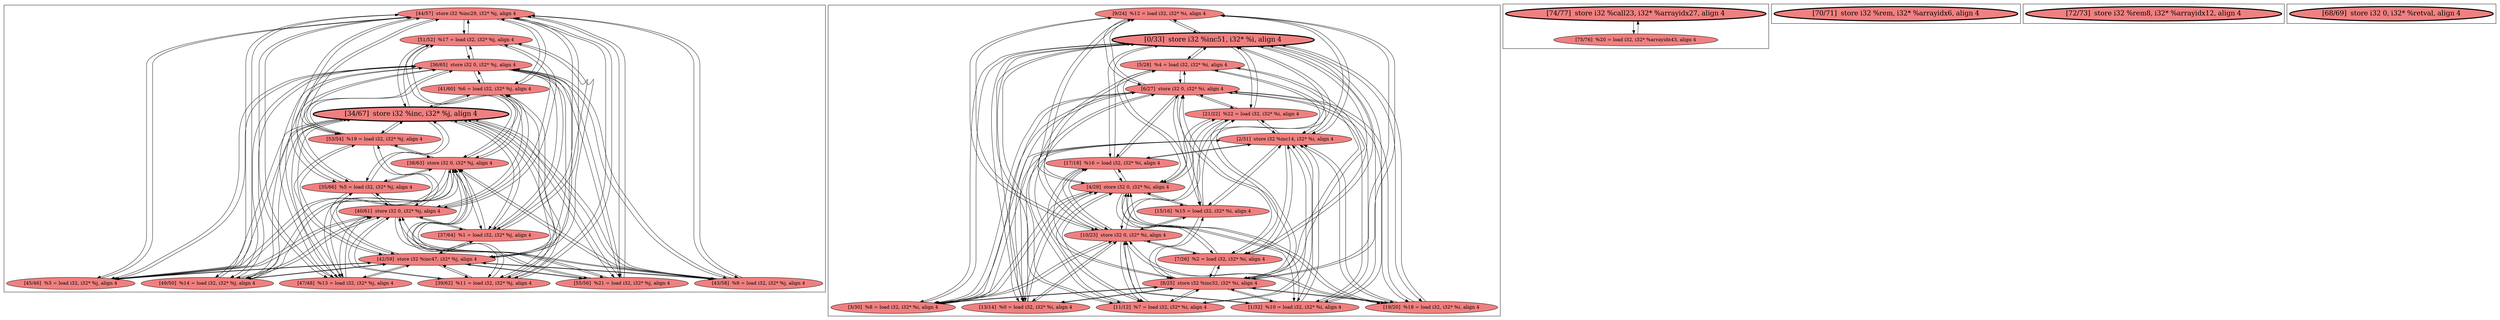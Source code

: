 
digraph G {



node282->node286 [ ]
node285->node279 [ ]
node292->node297 [ ]
node292->node298 [ ]
node276->node283 [ ]
node278->node279 [ ]
node294->node303 [ ]
node303->node294 [ ]
node279->node281 [ ]
node281->node276 [ ]
node276->node281 [ ]
node277->node271 [ ]
node271->node277 [ ]
node279->node284 [ ]
node277->node285 [ ]
node278->node277 [ ]
node293->node297 [ ]
node298->node293 [ ]
node294->node302 [ ]
node302->node294 [ ]
node293->node302 [ ]
node294->node296 [ ]
node296->node294 [ ]
node285->node282 [ ]
node292->node296 [ ]
node293->node296 [ ]
node298->node299 [ ]
node274->node279 [ ]
node294->node298 [ ]
node281->node282 [ ]
node298->node294 [ ]
node274->node276 [ ]
node282->node281 [ ]
node275->node282 [ ]
node308->node307 [ ]
node284->node276 [ ]
node282->node275 [ ]
node276->node284 [ ]
node307->node308 [ ]
node274->node280 [ ]
node272->node287 [ ]
node300->node298 [ ]
node298->node300 [ ]
node285->node277 [ ]
node272->node286 [ ]
node275->node279 [ ]
node280->node271 [ ]
node286->node272 [ ]
node271->node280 [ ]
node279->node274 [ ]
node284->node272 [ ]
node272->node284 [ ]
node297->node305 [ ]
node291->node303 [ ]
node303->node291 [ ]
node275->node280 [ ]
node284->node279 [ ]
node280->node275 [ ]
node283->node276 [ ]
node278->node272 [ ]
node272->node278 [ ]
node282->node274 [ ]
node274->node282 [ ]
node272->node274 [ ]
node281->node277 [ ]
node277->node287 [ ]
node298->node291 [ ]
node272->node283 [ ]
node295->node299 [ ]
node271->node279 [ ]
node282->node284 [ ]
node299->node295 [ ]
node297->node301 [ ]
node296->node292 [ ]
node296->node304 [ ]
node303->node305 [ ]
node301->node303 [ ]
node303->node292 [ ]
node305->node303 [ ]
node304->node302 [ ]
node303->node289 [ ]
node283->node280 [ ]
node295->node305 [ ]
node280->node283 [ ]
node286->node280 [ ]
node302->node292 [ ]
node279->node287 [ ]
node292->node302 [ ]
node282->node273 [ ]
node283->node277 [ ]
node273->node280 [ ]
node283->node282 [ ]
node297->node291 [ ]
node293->node303 [ ]
node294->node297 [ ]
node285->node276 [ ]
node299->node302 [ ]
node297->node294 [ ]
node295->node291 [ ]
node302->node299 [ ]
node271->node272 [ ]
node280->node287 [ ]
node300->node297 [ ]
node295->node294 [ ]
node296->node290 [ ]
node300->node302 [ ]
node290->node302 [ ]
node284->node282 [ ]
node283->node279 [ ]
node283->node272 [ ]
node272->node271 [ ]
node279->node283 [ ]
node280->node273 [ ]
node275->node276 [ ]
node296->node293 [ ]
node278->node276 [ ]
node276->node275 [ ]
node302->node290 [ ]
node305->node298 [ ]
node304->node298 [ ]
node297->node289 [ ]
node276->node287 [ ]
node276->node273 [ ]
node277->node281 [ ]
node271->node276 [ ]
node275->node277 [ ]
node296->node299 [ ]
node289->node298 [ ]
node278->node280 [ ]
node291->node295 [ ]
node276->node286 [ ]
node292->node295 [ ]
node277->node283 [ ]
node296->node291 [ ]
node279->node275 [ ]
node297->node299 [ ]
node304->node297 [ ]
node303->node293 [ ]
node274->node272 [ ]
node305->node297 [ ]
node289->node303 [ ]
node276->node271 [ ]
node289->node297 [ ]
node284->node280 [ ]
node289->node302 [ ]
node280->node286 [ ]
node282->node271 [ ]
node281->node279 [ ]
node298->node304 [ ]
node282->node285 [ ]
node298->node301 [ ]
node272->node275 [ ]
node303->node301 [ ]
node273->node282 [ ]
node295->node300 [ ]
node293->node295 [ ]
node304->node303 [ ]
node301->node298 [ ]
node302->node304 [ ]
node305->node295 [ ]
node299->node296 [ ]
node287->node276 [ ]
node271->node282 [ ]
node273->node276 [ ]
node298->node305 [ ]
node281->node272 [ ]
node293->node298 [ ]
node295->node292 [ ]
node279->node271 [ ]
node298->node289 [ ]
node277->node274 [ ]
node280->node285 [ ]
node285->node280 [ ]
node297->node304 [ ]
node282->node287 [ ]
node278->node282 [ ]
node291->node298 [ ]
node298->node290 [ ]
node290->node295 [ ]
node302->node293 [ ]
node290->node298 [ ]
node276->node274 [ ]
node286->node276 [ ]
node302->node291 [ ]
node291->node302 [ ]
node281->node280 [ ]
node287->node279 [ ]
node303->node290 [ ]
node290->node297 [ ]
node290->node303 [ ]
node282->node278 [ ]
node287->node282 [ ]
node296->node300 [ ]
node305->node302 [ ]
node295->node304 [ ]
node302->node305 [ ]
node289->node295 [ ]
node279->node286 [ ]
node290->node296 [ ]
node280->node284 [ ]
node300->node303 [ ]
node301->node295 [ ]
node272->node273 [ ]
node277->node275 [ ]
node299->node303 [ ]
node295->node290 [ ]
node280->node278 [ ]
node294->node295 [ ]
node300->node295 [ ]
node279->node278 [ ]
node304->node296 [ ]
node305->node296 [ ]
node286->node279 [ ]
node302->node300 [ ]
node284->node277 [ ]
node273->node277 [ ]
node277->node273 [ ]
node300->node296 [ ]
node295->node289 [ ]
node302->node289 [ ]
node276->node285 [ ]
node296->node301 [ ]
node301->node297 [ ]
node279->node273 [ ]
node297->node292 [ ]
node276->node278 [ ]
node291->node297 [ ]
node301->node296 [ ]
node303->node300 [ ]
node273->node279 [ ]
node291->node296 [ ]
node297->node293 [ ]
node296->node305 [ ]
node272->node285 [ ]
node286->node282 [ ]
node277->node284 [ ]
node285->node272 [ ]
node304->node295 [ ]
node287->node277 [ ]
node301->node302 [ ]
node279->node285 [ ]
node302->node301 [ ]
node289->node296 [ ]
node303->node304 [ ]
node295->node293 [ ]
node299->node297 [ ]
node282->node283 [ ]
node274->node277 [ ]
node280->node274 [ ]
node287->node280 [ ]
node297->node300 [ ]
node277->node278 [ ]
node280->node281 [ ]
node275->node272 [ ]
node273->node272 [ ]
node299->node298 [ ]
node297->node290 [ ]
node303->node299 [ ]
node286->node277 [ ]
node298->node292 [ ]
node292->node303 [ ]
node295->node301 [ ]
node277->node286 [ ]
node272->node281 [ ]
node287->node272 [ ]
node296->node289 [ ]


subgraph cluster4 {


node308 [penwidth=3.0,fontsize=20,fillcolor=lightcoral,label="[74/77]  store i32 %call23, i32* %arrayidx27, align 4",shape=ellipse,style=filled ]
node307 [fillcolor=lightcoral,label="[75/76]  %20 = load i32, i32* %arrayidx43, align 4",shape=ellipse,style=filled ]



}

subgraph cluster3 {


node306 [penwidth=3.0,fontsize=20,fillcolor=lightcoral,label="[70/71]  store i32 %rem, i32* %arrayidx6, align 4",shape=ellipse,style=filled ]



}

subgraph cluster2 {


node294 [fillcolor=lightcoral,label="[1/32]  %10 = load i32, i32* %i, align 4",shape=ellipse,style=filled ]
node291 [fillcolor=lightcoral,label="[7/26]  %2 = load i32, i32* %i, align 4",shape=ellipse,style=filled ]
node298 [fillcolor=lightcoral,label="[8/25]  store i32 %inc32, i32* %i, align 4",shape=ellipse,style=filled ]
node293 [fillcolor=lightcoral,label="[3/30]  %8 = load i32, i32* %i, align 4",shape=ellipse,style=filled ]
node289 [fillcolor=lightcoral,label="[21/22]  %22 = load i32, i32* %i, align 4",shape=ellipse,style=filled ]
node303 [fillcolor=lightcoral,label="[10/23]  store i32 0, i32* %i, align 4",shape=ellipse,style=filled ]
node290 [fillcolor=lightcoral,label="[5/28]  %4 = load i32, i32* %i, align 4",shape=ellipse,style=filled ]
node295 [fillcolor=lightcoral,label="[6/27]  store i32 0, i32* %i, align 4",shape=ellipse,style=filled ]
node296 [fillcolor=lightcoral,label="[2/31]  store i32 %inc14, i32* %i, align 4",shape=ellipse,style=filled ]
node297 [penwidth=3.0,fontsize=20,fillcolor=lightcoral,label="[0/33]  store i32 %inc51, i32* %i, align 4",shape=ellipse,style=filled ]
node292 [fillcolor=lightcoral,label="[9/24]  %12 = load i32, i32* %i, align 4",shape=ellipse,style=filled ]
node299 [fillcolor=lightcoral,label="[11/12]  %7 = load i32, i32* %i, align 4",shape=ellipse,style=filled ]
node301 [fillcolor=lightcoral,label="[15/16]  %15 = load i32, i32* %i, align 4",shape=ellipse,style=filled ]
node302 [fillcolor=lightcoral,label="[4/29]  store i32 0, i32* %i, align 4",shape=ellipse,style=filled ]
node305 [fillcolor=lightcoral,label="[19/20]  %18 = load i32, i32* %i, align 4",shape=ellipse,style=filled ]
node300 [fillcolor=lightcoral,label="[13/14]  %0 = load i32, i32* %i, align 4",shape=ellipse,style=filled ]
node304 [fillcolor=lightcoral,label="[17/18]  %16 = load i32, i32* %i, align 4",shape=ellipse,style=filled ]



}

subgraph cluster5 {


node309 [penwidth=3.0,fontsize=20,fillcolor=lightcoral,label="[72/73]  store i32 %rem8, i32* %arrayidx12, align 4",shape=ellipse,style=filled ]



}

subgraph cluster0 {


node287 [fillcolor=lightcoral,label="[53/54]  %19 = load i32, i32* %j, align 4",shape=ellipse,style=filled ]
node276 [fillcolor=lightcoral,label="[40/61]  store i32 0, i32* %j, align 4",shape=ellipse,style=filled ]
node274 [fillcolor=lightcoral,label="[37/64]  %1 = load i32, i32* %j, align 4",shape=ellipse,style=filled ]
node285 [fillcolor=lightcoral,label="[49/50]  %14 = load i32, i32* %j, align 4",shape=ellipse,style=filled ]
node272 [fillcolor=lightcoral,label="[36/65]  store i32 0, i32* %j, align 4",shape=ellipse,style=filled ]
node273 [fillcolor=lightcoral,label="[41/60]  %6 = load i32, i32* %j, align 4",shape=ellipse,style=filled ]
node271 [fillcolor=lightcoral,label="[55/56]  %21 = load i32, i32* %j, align 4",shape=ellipse,style=filled ]
node277 [fillcolor=lightcoral,label="[38/63]  store i32 0, i32* %j, align 4",shape=ellipse,style=filled ]
node275 [fillcolor=lightcoral,label="[35/66]  %5 = load i32, i32* %j, align 4",shape=ellipse,style=filled ]
node279 [fillcolor=lightcoral,label="[42/59]  store i32 %inc47, i32* %j, align 4",shape=ellipse,style=filled ]
node284 [fillcolor=lightcoral,label="[47/48]  %13 = load i32, i32* %j, align 4",shape=ellipse,style=filled ]
node281 [fillcolor=lightcoral,label="[43/58]  %9 = load i32, i32* %j, align 4",shape=ellipse,style=filled ]
node280 [penwidth=3.0,fontsize=20,fillcolor=lightcoral,label="[34/67]  store i32 %inc, i32* %j, align 4",shape=ellipse,style=filled ]
node278 [fillcolor=lightcoral,label="[39/62]  %11 = load i32, i32* %j, align 4",shape=ellipse,style=filled ]
node282 [fillcolor=lightcoral,label="[44/57]  store i32 %inc29, i32* %j, align 4",shape=ellipse,style=filled ]
node283 [fillcolor=lightcoral,label="[45/46]  %3 = load i32, i32* %j, align 4",shape=ellipse,style=filled ]
node286 [fillcolor=lightcoral,label="[51/52]  %17 = load i32, i32* %j, align 4",shape=ellipse,style=filled ]



}

subgraph cluster1 {


node288 [penwidth=3.0,fontsize=20,fillcolor=lightcoral,label="[68/69]  store i32 0, i32* %retval, align 4",shape=ellipse,style=filled ]



}

}
